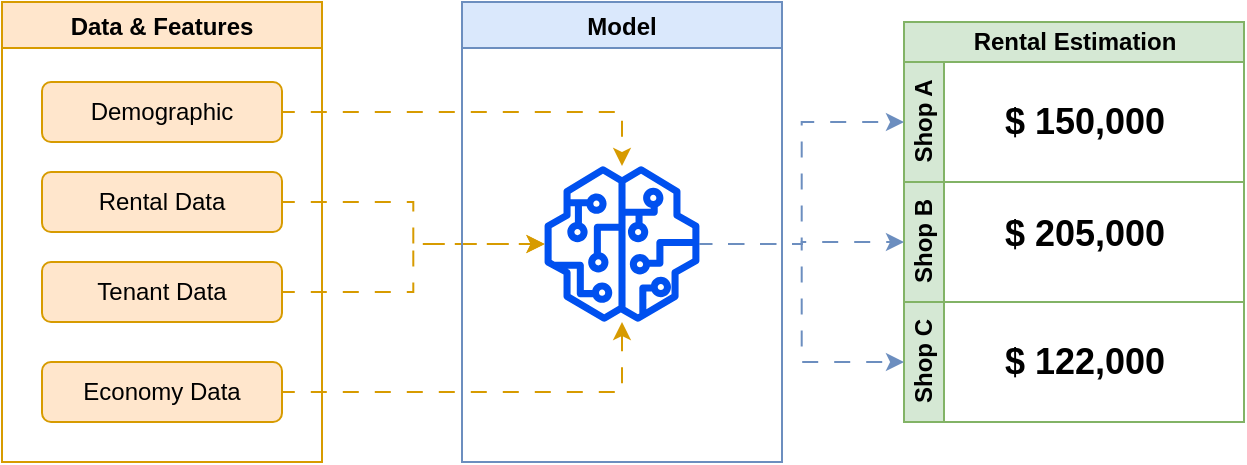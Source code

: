 <mxfile version="21.6.8" type="github">
  <diagram id="C5RBs43oDa-KdzZeNtuy" name="Page-1">
    <mxGraphModel dx="951" dy="549" grid="1" gridSize="10" guides="1" tooltips="1" connect="1" arrows="1" fold="1" page="1" pageScale="1" pageWidth="827" pageHeight="1169" math="0" shadow="0">
      <root>
        <mxCell id="WIyWlLk6GJQsqaUBKTNV-0" />
        <mxCell id="WIyWlLk6GJQsqaUBKTNV-1" parent="WIyWlLk6GJQsqaUBKTNV-0" />
        <mxCell id="QacSNVhLuttchNlNquSz-3" value="Data &amp; Features" style="swimlane;fillColor=#ffe6cc;strokeColor=#d79b00;" vertex="1" parent="WIyWlLk6GJQsqaUBKTNV-1">
          <mxGeometry x="100" y="230" width="160" height="230" as="geometry">
            <mxRectangle x="130" y="270" width="130" height="30" as="alternateBounds" />
          </mxGeometry>
        </mxCell>
        <mxCell id="QacSNVhLuttchNlNquSz-2" value="Demographic" style="rounded=1;whiteSpace=wrap;html=1;fillColor=#ffe6cc;strokeColor=#d79b00;" vertex="1" parent="QacSNVhLuttchNlNquSz-3">
          <mxGeometry x="20" y="40" width="120" height="30" as="geometry" />
        </mxCell>
        <mxCell id="QacSNVhLuttchNlNquSz-4" value="Rental Data" style="rounded=1;whiteSpace=wrap;html=1;fillColor=#ffe6cc;strokeColor=#d79b00;" vertex="1" parent="QacSNVhLuttchNlNquSz-3">
          <mxGeometry x="20" y="85" width="120" height="30" as="geometry" />
        </mxCell>
        <mxCell id="QacSNVhLuttchNlNquSz-5" value="Economy Data" style="rounded=1;whiteSpace=wrap;html=1;fillColor=#ffe6cc;strokeColor=#d79b00;" vertex="1" parent="QacSNVhLuttchNlNquSz-3">
          <mxGeometry x="20" y="180" width="120" height="30" as="geometry" />
        </mxCell>
        <mxCell id="QacSNVhLuttchNlNquSz-6" value="Tenant Data" style="rounded=1;whiteSpace=wrap;html=1;fillColor=#ffe6cc;strokeColor=#d79b00;" vertex="1" parent="QacSNVhLuttchNlNquSz-3">
          <mxGeometry x="20" y="130" width="120" height="30" as="geometry" />
        </mxCell>
        <mxCell id="QacSNVhLuttchNlNquSz-10" style="edgeStyle=orthogonalEdgeStyle;rounded=0;orthogonalLoop=1;jettySize=auto;html=1;exitX=1;exitY=0.5;exitDx=0;exitDy=0;flowAnimation=1;fillColor=#ffe6cc;strokeColor=#d79b00;" edge="1" parent="WIyWlLk6GJQsqaUBKTNV-1" source="QacSNVhLuttchNlNquSz-4" target="QacSNVhLuttchNlNquSz-8">
          <mxGeometry relative="1" as="geometry" />
        </mxCell>
        <mxCell id="QacSNVhLuttchNlNquSz-11" style="edgeStyle=orthogonalEdgeStyle;rounded=0;orthogonalLoop=1;jettySize=auto;html=1;exitX=1;exitY=0.5;exitDx=0;exitDy=0;flowAnimation=1;fillColor=#ffe6cc;strokeColor=#d79b00;" edge="1" parent="WIyWlLk6GJQsqaUBKTNV-1" source="QacSNVhLuttchNlNquSz-2" target="QacSNVhLuttchNlNquSz-8">
          <mxGeometry relative="1" as="geometry" />
        </mxCell>
        <mxCell id="QacSNVhLuttchNlNquSz-12" style="edgeStyle=orthogonalEdgeStyle;rounded=0;orthogonalLoop=1;jettySize=auto;html=1;exitX=1;exitY=0.5;exitDx=0;exitDy=0;flowAnimation=1;fillColor=#ffe6cc;strokeColor=#d79b00;" edge="1" parent="WIyWlLk6GJQsqaUBKTNV-1" source="QacSNVhLuttchNlNquSz-6" target="QacSNVhLuttchNlNquSz-8">
          <mxGeometry relative="1" as="geometry" />
        </mxCell>
        <mxCell id="QacSNVhLuttchNlNquSz-13" style="edgeStyle=orthogonalEdgeStyle;rounded=0;orthogonalLoop=1;jettySize=auto;html=1;exitX=1;exitY=0.5;exitDx=0;exitDy=0;snapToPoint=0;flowAnimation=1;fillColor=#ffe6cc;strokeColor=#d79b00;" edge="1" parent="WIyWlLk6GJQsqaUBKTNV-1" source="QacSNVhLuttchNlNquSz-5" target="QacSNVhLuttchNlNquSz-8">
          <mxGeometry relative="1" as="geometry" />
        </mxCell>
        <mxCell id="QacSNVhLuttchNlNquSz-14" value="Model" style="swimlane;fillColor=#dae8fc;strokeColor=#6c8ebf;" vertex="1" parent="WIyWlLk6GJQsqaUBKTNV-1">
          <mxGeometry x="330" y="230" width="160" height="230" as="geometry">
            <mxRectangle x="130" y="270" width="130" height="30" as="alternateBounds" />
          </mxGeometry>
        </mxCell>
        <mxCell id="QacSNVhLuttchNlNquSz-8" value="" style="sketch=0;outlineConnect=0;fillColor=#0050ef;strokeColor=#001DBC;dashed=0;verticalLabelPosition=bottom;verticalAlign=top;align=center;html=1;fontSize=12;fontStyle=0;aspect=fixed;pointerEvents=1;shape=mxgraph.aws4.sagemaker_model;fontColor=#ffffff;" vertex="1" parent="QacSNVhLuttchNlNquSz-14">
          <mxGeometry x="41" y="82" width="78" height="78" as="geometry" />
        </mxCell>
        <mxCell id="QacSNVhLuttchNlNquSz-23" value="Rental Estimation" style="swimlane;childLayout=stackLayout;resizeParent=1;resizeParentMax=0;horizontal=1;startSize=20;horizontalStack=0;html=1;fillColor=#d5e8d4;strokeColor=#82b366;" vertex="1" parent="WIyWlLk6GJQsqaUBKTNV-1">
          <mxGeometry x="551" y="240" width="170" height="200" as="geometry" />
        </mxCell>
        <mxCell id="QacSNVhLuttchNlNquSz-30" value="Shop A" style="swimlane;startSize=20;horizontal=0;html=1;fillColor=#d5e8d4;strokeColor=#82b366;" vertex="1" parent="QacSNVhLuttchNlNquSz-23">
          <mxGeometry y="20" width="170" height="60" as="geometry" />
        </mxCell>
        <mxCell id="QacSNVhLuttchNlNquSz-33" value="$ 150,000" style="text;html=1;align=center;verticalAlign=middle;resizable=0;points=[];autosize=1;strokeColor=none;fillColor=none;fontStyle=1;fontSize=18;" vertex="1" parent="QacSNVhLuttchNlNquSz-30">
          <mxGeometry x="40" y="10" width="100" height="40" as="geometry" />
        </mxCell>
        <mxCell id="QacSNVhLuttchNlNquSz-29" value="Shop B" style="swimlane;startSize=20;horizontal=0;html=1;fillColor=#d5e8d4;strokeColor=#82b366;" vertex="1" parent="QacSNVhLuttchNlNquSz-23">
          <mxGeometry y="80" width="170" height="60" as="geometry" />
        </mxCell>
        <mxCell id="QacSNVhLuttchNlNquSz-34" value="$ 205,000" style="text;html=1;align=center;verticalAlign=middle;resizable=0;points=[];autosize=1;strokeColor=none;fillColor=none;fontStyle=1;fontSize=18;" vertex="1" parent="QacSNVhLuttchNlNquSz-29">
          <mxGeometry x="40" y="6" width="100" height="40" as="geometry" />
        </mxCell>
        <mxCell id="QacSNVhLuttchNlNquSz-24" value="Shop C" style="swimlane;startSize=20;horizontal=0;html=1;fillColor=#d5e8d4;strokeColor=#82b366;" vertex="1" parent="QacSNVhLuttchNlNquSz-23">
          <mxGeometry y="140" width="170" height="60" as="geometry" />
        </mxCell>
        <mxCell id="QacSNVhLuttchNlNquSz-35" value="$ 122,000" style="text;html=1;align=center;verticalAlign=middle;resizable=0;points=[];autosize=1;strokeColor=none;fillColor=none;fontStyle=1;fontSize=18;" vertex="1" parent="QacSNVhLuttchNlNquSz-24">
          <mxGeometry x="40" y="10" width="100" height="40" as="geometry" />
        </mxCell>
        <mxCell id="QacSNVhLuttchNlNquSz-38" style="edgeStyle=orthogonalEdgeStyle;rounded=0;orthogonalLoop=1;jettySize=auto;html=1;entryX=0;entryY=0.5;entryDx=0;entryDy=0;noJump=0;flowAnimation=1;fillColor=#dae8fc;strokeColor=#6c8ebf;" edge="1" parent="WIyWlLk6GJQsqaUBKTNV-1" source="QacSNVhLuttchNlNquSz-8" target="QacSNVhLuttchNlNquSz-30">
          <mxGeometry relative="1" as="geometry" />
        </mxCell>
        <mxCell id="QacSNVhLuttchNlNquSz-39" style="edgeStyle=orthogonalEdgeStyle;rounded=0;orthogonalLoop=1;jettySize=auto;html=1;noJump=0;flowAnimation=1;entryX=0;entryY=0.5;entryDx=0;entryDy=0;fillColor=#dae8fc;strokeColor=#6c8ebf;" edge="1" parent="WIyWlLk6GJQsqaUBKTNV-1" source="QacSNVhLuttchNlNquSz-8" target="QacSNVhLuttchNlNquSz-29">
          <mxGeometry relative="1" as="geometry">
            <mxPoint x="429" y="361" as="sourcePoint" />
            <mxPoint x="530" y="351" as="targetPoint" />
          </mxGeometry>
        </mxCell>
        <mxCell id="QacSNVhLuttchNlNquSz-40" style="edgeStyle=orthogonalEdgeStyle;rounded=0;orthogonalLoop=1;jettySize=auto;html=1;noJump=0;flowAnimation=1;entryX=0;entryY=0.5;entryDx=0;entryDy=0;fillColor=#dae8fc;strokeColor=#6c8ebf;" edge="1" parent="WIyWlLk6GJQsqaUBKTNV-1" source="QacSNVhLuttchNlNquSz-8" target="QacSNVhLuttchNlNquSz-24">
          <mxGeometry relative="1" as="geometry">
            <mxPoint x="429" y="361" as="sourcePoint" />
            <mxPoint x="540" y="361" as="targetPoint" />
          </mxGeometry>
        </mxCell>
      </root>
    </mxGraphModel>
  </diagram>
</mxfile>
